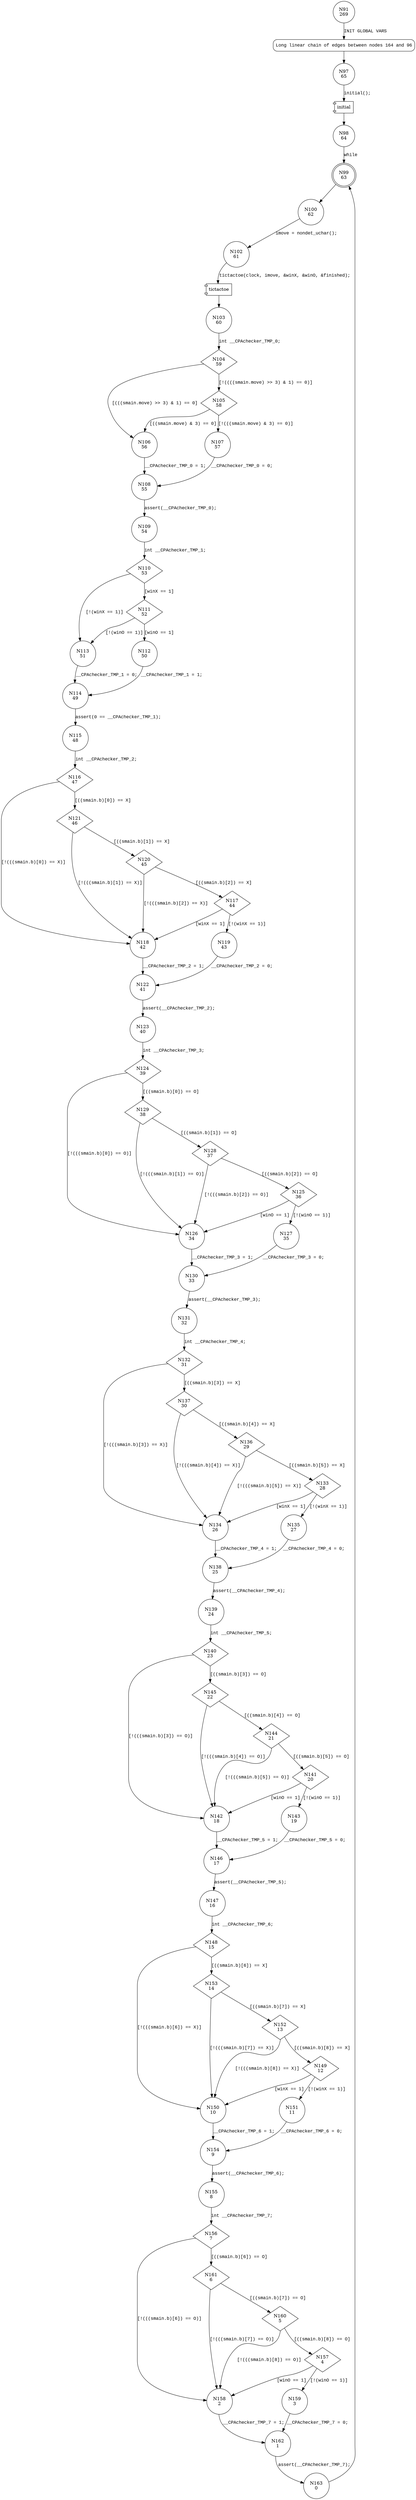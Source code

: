 digraph main {
91 [shape="circle" label="N91\n269"]
164 [shape="circle" label="N164\n268"]
97 [shape="circle" label="N97\n65"]
98 [shape="circle" label="N98\n64"]
99 [shape="doublecircle" label="N99\n63"]
100 [shape="circle" label="N100\n62"]
102 [shape="circle" label="N102\n61"]
103 [shape="circle" label="N103\n60"]
104 [shape="diamond" label="N104\n59"]
106 [shape="circle" label="N106\n56"]
105 [shape="diamond" label="N105\n58"]
107 [shape="circle" label="N107\n57"]
108 [shape="circle" label="N108\n55"]
109 [shape="circle" label="N109\n54"]
110 [shape="diamond" label="N110\n53"]
111 [shape="diamond" label="N111\n52"]
113 [shape="circle" label="N113\n51"]
114 [shape="circle" label="N114\n49"]
115 [shape="circle" label="N115\n48"]
116 [shape="diamond" label="N116\n47"]
121 [shape="diamond" label="N121\n46"]
118 [shape="circle" label="N118\n42"]
122 [shape="circle" label="N122\n41"]
123 [shape="circle" label="N123\n40"]
124 [shape="diamond" label="N124\n39"]
129 [shape="diamond" label="N129\n38"]
126 [shape="circle" label="N126\n34"]
130 [shape="circle" label="N130\n33"]
131 [shape="circle" label="N131\n32"]
132 [shape="diamond" label="N132\n31"]
137 [shape="diamond" label="N137\n30"]
134 [shape="circle" label="N134\n26"]
138 [shape="circle" label="N138\n25"]
139 [shape="circle" label="N139\n24"]
140 [shape="diamond" label="N140\n23"]
145 [shape="diamond" label="N145\n22"]
142 [shape="circle" label="N142\n18"]
146 [shape="circle" label="N146\n17"]
147 [shape="circle" label="N147\n16"]
148 [shape="diamond" label="N148\n15"]
153 [shape="diamond" label="N153\n14"]
150 [shape="circle" label="N150\n10"]
154 [shape="circle" label="N154\n9"]
155 [shape="circle" label="N155\n8"]
156 [shape="diamond" label="N156\n7"]
161 [shape="diamond" label="N161\n6"]
158 [shape="circle" label="N158\n2"]
162 [shape="circle" label="N162\n1"]
163 [shape="circle" label="N163\n0"]
160 [shape="diamond" label="N160\n5"]
157 [shape="diamond" label="N157\n4"]
159 [shape="circle" label="N159\n3"]
152 [shape="diamond" label="N152\n13"]
149 [shape="diamond" label="N149\n12"]
151 [shape="circle" label="N151\n11"]
144 [shape="diamond" label="N144\n21"]
141 [shape="diamond" label="N141\n20"]
143 [shape="circle" label="N143\n19"]
136 [shape="diamond" label="N136\n29"]
133 [shape="diamond" label="N133\n28"]
135 [shape="circle" label="N135\n27"]
128 [shape="diamond" label="N128\n37"]
125 [shape="diamond" label="N125\n36"]
127 [shape="circle" label="N127\n35"]
120 [shape="diamond" label="N120\n45"]
117 [shape="diamond" label="N117\n44"]
119 [shape="circle" label="N119\n43"]
112 [shape="circle" label="N112\n50"]
164 [style="filled,bold" penwidth="1" fillcolor="white" fontname="Courier New" shape="Mrecord" label="Long linear chain of edges between nodes 164 and 96"]
164 -> 97[label=""]
91 -> 164 [label="INIT GLOBAL VARS" fontname="Courier New"]
100001 [shape="component" label="initial"]
97 -> 100001 [label="initial();" fontname="Courier New"]
100001 -> 98 [label="" fontname="Courier New"]
99 -> 100 [label="" fontname="Courier New"]
100002 [shape="component" label="tictactoe"]
102 -> 100002 [label="tictactoe(clock, imove, &winX, &winO, &finished);" fontname="Courier New"]
100002 -> 103 [label="" fontname="Courier New"]
104 -> 106 [label="[(((smain.move) >> 3) & 1) == 0]" fontname="Courier New"]
104 -> 105 [label="[!((((smain.move) >> 3) & 1) == 0)]" fontname="Courier New"]
105 -> 106 [label="[((smain.move) & 3) == 0]" fontname="Courier New"]
105 -> 107 [label="[!(((smain.move) & 3) == 0)]" fontname="Courier New"]
108 -> 109 [label="assert(__CPAchecker_TMP_0);" fontname="Courier New"]
110 -> 111 [label="[winX == 1]" fontname="Courier New"]
110 -> 113 [label="[!(winX == 1)]" fontname="Courier New"]
113 -> 114 [label="__CPAchecker_TMP_1 = 0;" fontname="Courier New"]
114 -> 115 [label="assert(0 == __CPAchecker_TMP_1);" fontname="Courier New"]
116 -> 121 [label="[((smain.b)[0]) == X]" fontname="Courier New"]
116 -> 118 [label="[!(((smain.b)[0]) == X)]" fontname="Courier New"]
118 -> 122 [label="__CPAchecker_TMP_2 = 1;" fontname="Courier New"]
122 -> 123 [label="assert(__CPAchecker_TMP_2);" fontname="Courier New"]
124 -> 129 [label="[((smain.b)[0]) == O]" fontname="Courier New"]
124 -> 126 [label="[!(((smain.b)[0]) == O)]" fontname="Courier New"]
126 -> 130 [label="__CPAchecker_TMP_3 = 1;" fontname="Courier New"]
130 -> 131 [label="assert(__CPAchecker_TMP_3);" fontname="Courier New"]
132 -> 137 [label="[((smain.b)[3]) == X]" fontname="Courier New"]
132 -> 134 [label="[!(((smain.b)[3]) == X)]" fontname="Courier New"]
134 -> 138 [label="__CPAchecker_TMP_4 = 1;" fontname="Courier New"]
138 -> 139 [label="assert(__CPAchecker_TMP_4);" fontname="Courier New"]
140 -> 145 [label="[((smain.b)[3]) == O]" fontname="Courier New"]
140 -> 142 [label="[!(((smain.b)[3]) == O)]" fontname="Courier New"]
142 -> 146 [label="__CPAchecker_TMP_5 = 1;" fontname="Courier New"]
146 -> 147 [label="assert(__CPAchecker_TMP_5);" fontname="Courier New"]
148 -> 153 [label="[((smain.b)[6]) == X]" fontname="Courier New"]
148 -> 150 [label="[!(((smain.b)[6]) == X)]" fontname="Courier New"]
150 -> 154 [label="__CPAchecker_TMP_6 = 1;" fontname="Courier New"]
154 -> 155 [label="assert(__CPAchecker_TMP_6);" fontname="Courier New"]
156 -> 161 [label="[((smain.b)[6]) == O]" fontname="Courier New"]
156 -> 158 [label="[!(((smain.b)[6]) == O)]" fontname="Courier New"]
158 -> 162 [label="__CPAchecker_TMP_7 = 1;" fontname="Courier New"]
162 -> 163 [label="assert(__CPAchecker_TMP_7);" fontname="Courier New"]
161 -> 160 [label="[((smain.b)[7]) == O]" fontname="Courier New"]
161 -> 158 [label="[!(((smain.b)[7]) == O)]" fontname="Courier New"]
160 -> 157 [label="[((smain.b)[8]) == O]" fontname="Courier New"]
160 -> 158 [label="[!(((smain.b)[8]) == O)]" fontname="Courier New"]
157 -> 158 [label="[winO == 1]" fontname="Courier New"]
157 -> 159 [label="[!(winO == 1)]" fontname="Courier New"]
153 -> 152 [label="[((smain.b)[7]) == X]" fontname="Courier New"]
153 -> 150 [label="[!(((smain.b)[7]) == X)]" fontname="Courier New"]
152 -> 149 [label="[((smain.b)[8]) == X]" fontname="Courier New"]
152 -> 150 [label="[!(((smain.b)[8]) == X)]" fontname="Courier New"]
149 -> 150 [label="[winX == 1]" fontname="Courier New"]
149 -> 151 [label="[!(winX == 1)]" fontname="Courier New"]
145 -> 144 [label="[((smain.b)[4]) == O]" fontname="Courier New"]
145 -> 142 [label="[!(((smain.b)[4]) == O)]" fontname="Courier New"]
144 -> 141 [label="[((smain.b)[5]) == O]" fontname="Courier New"]
144 -> 142 [label="[!(((smain.b)[5]) == O)]" fontname="Courier New"]
141 -> 142 [label="[winO == 1]" fontname="Courier New"]
141 -> 143 [label="[!(winO == 1)]" fontname="Courier New"]
137 -> 136 [label="[((smain.b)[4]) == X]" fontname="Courier New"]
137 -> 134 [label="[!(((smain.b)[4]) == X)]" fontname="Courier New"]
136 -> 133 [label="[((smain.b)[5]) == X]" fontname="Courier New"]
136 -> 134 [label="[!(((smain.b)[5]) == X)]" fontname="Courier New"]
133 -> 134 [label="[winX == 1]" fontname="Courier New"]
133 -> 135 [label="[!(winX == 1)]" fontname="Courier New"]
129 -> 128 [label="[((smain.b)[1]) == O]" fontname="Courier New"]
129 -> 126 [label="[!(((smain.b)[1]) == O)]" fontname="Courier New"]
128 -> 125 [label="[((smain.b)[2]) == O]" fontname="Courier New"]
128 -> 126 [label="[!(((smain.b)[2]) == O)]" fontname="Courier New"]
125 -> 126 [label="[winO == 1]" fontname="Courier New"]
125 -> 127 [label="[!(winO == 1)]" fontname="Courier New"]
121 -> 120 [label="[((smain.b)[1]) == X]" fontname="Courier New"]
121 -> 118 [label="[!(((smain.b)[1]) == X)]" fontname="Courier New"]
120 -> 117 [label="[((smain.b)[2]) == X]" fontname="Courier New"]
120 -> 118 [label="[!(((smain.b)[2]) == X)]" fontname="Courier New"]
117 -> 118 [label="[winX == 1]" fontname="Courier New"]
117 -> 119 [label="[!(winX == 1)]" fontname="Courier New"]
111 -> 112 [label="[winO == 1]" fontname="Courier New"]
111 -> 113 [label="[!(winO == 1)]" fontname="Courier New"]
106 -> 108 [label="__CPAchecker_TMP_0 = 1;" fontname="Courier New"]
98 -> 99 [label="while" fontname="Courier New"]
100 -> 102 [label="imove = nondet_uchar();" fontname="Courier New"]
103 -> 104 [label="int __CPAchecker_TMP_0;" fontname="Courier New"]
107 -> 108 [label="__CPAchecker_TMP_0 = 0;" fontname="Courier New"]
109 -> 110 [label="int __CPAchecker_TMP_1;" fontname="Courier New"]
115 -> 116 [label="int __CPAchecker_TMP_2;" fontname="Courier New"]
123 -> 124 [label="int __CPAchecker_TMP_3;" fontname="Courier New"]
131 -> 132 [label="int __CPAchecker_TMP_4;" fontname="Courier New"]
139 -> 140 [label="int __CPAchecker_TMP_5;" fontname="Courier New"]
147 -> 148 [label="int __CPAchecker_TMP_6;" fontname="Courier New"]
155 -> 156 [label="int __CPAchecker_TMP_7;" fontname="Courier New"]
163 -> 99 [label="" fontname="Courier New"]
159 -> 162 [label="__CPAchecker_TMP_7 = 0;" fontname="Courier New"]
151 -> 154 [label="__CPAchecker_TMP_6 = 0;" fontname="Courier New"]
143 -> 146 [label="__CPAchecker_TMP_5 = 0;" fontname="Courier New"]
135 -> 138 [label="__CPAchecker_TMP_4 = 0;" fontname="Courier New"]
127 -> 130 [label="__CPAchecker_TMP_3 = 0;" fontname="Courier New"]
119 -> 122 [label="__CPAchecker_TMP_2 = 0;" fontname="Courier New"]
112 -> 114 [label="__CPAchecker_TMP_1 = 1;" fontname="Courier New"]
}